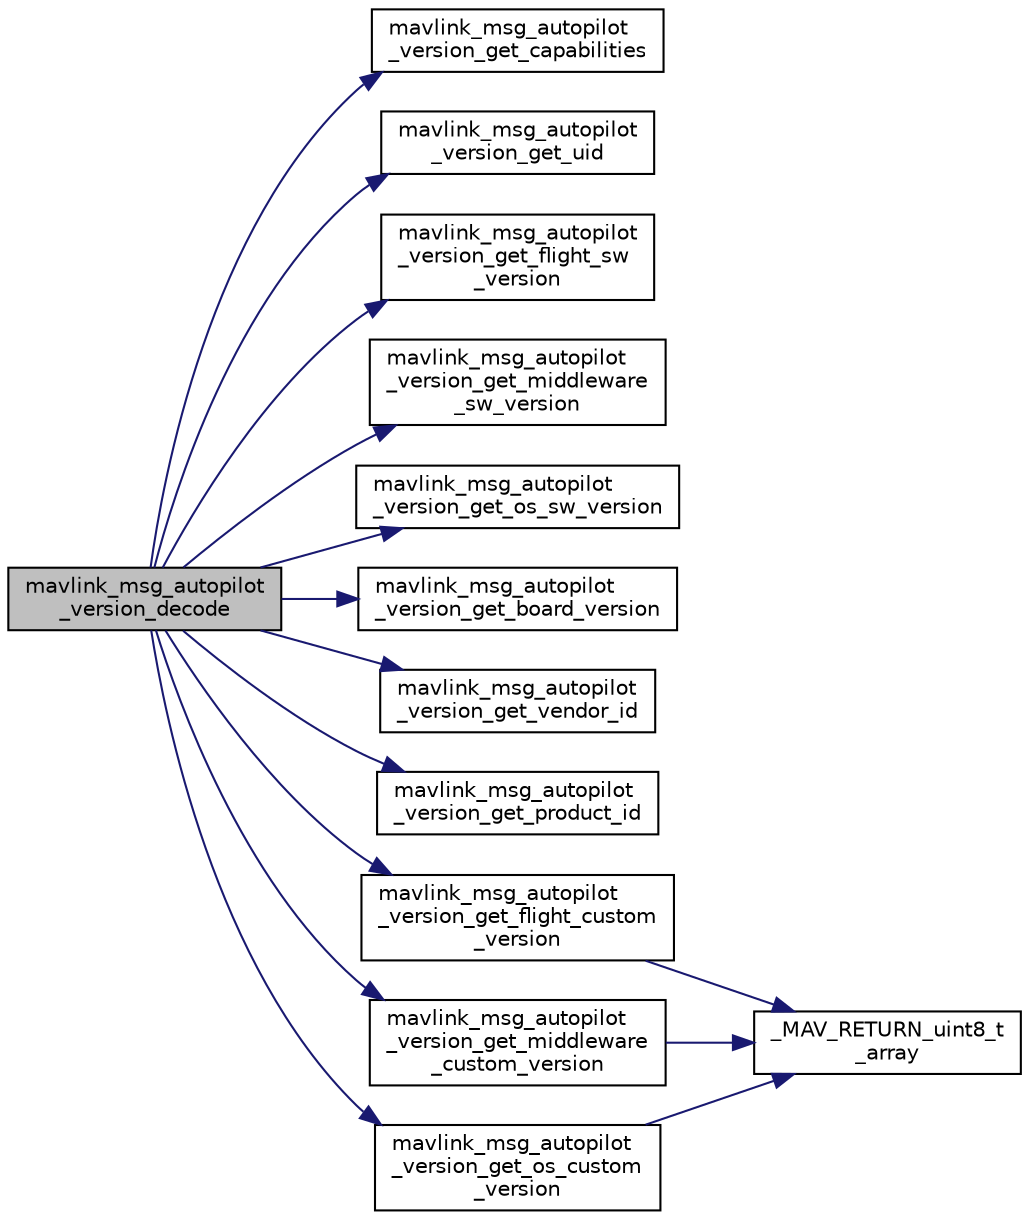 digraph "mavlink_msg_autopilot_version_decode"
{
 // INTERACTIVE_SVG=YES
  edge [fontname="Helvetica",fontsize="10",labelfontname="Helvetica",labelfontsize="10"];
  node [fontname="Helvetica",fontsize="10",shape=record];
  rankdir="LR";
  Node1 [label="mavlink_msg_autopilot\l_version_decode",height=0.2,width=0.4,color="black", fillcolor="grey75", style="filled" fontcolor="black"];
  Node1 -> Node2 [color="midnightblue",fontsize="10",style="solid",fontname="Helvetica"];
  Node2 [label="mavlink_msg_autopilot\l_version_get_capabilities",height=0.2,width=0.4,color="black", fillcolor="white", style="filled",URL="$mavlink__msg__autopilot__version_8h.html#a632934b066f13f00e441532105358e97",tooltip="Send a autopilot_version message. "];
  Node1 -> Node3 [color="midnightblue",fontsize="10",style="solid",fontname="Helvetica"];
  Node3 [label="mavlink_msg_autopilot\l_version_get_uid",height=0.2,width=0.4,color="black", fillcolor="white", style="filled",URL="$mavlink__msg__autopilot__version_8h.html#a735f663a9c854a2473b3efbb6471fa98",tooltip="Get field uid from autopilot_version message. "];
  Node1 -> Node4 [color="midnightblue",fontsize="10",style="solid",fontname="Helvetica"];
  Node4 [label="mavlink_msg_autopilot\l_version_get_flight_sw\l_version",height=0.2,width=0.4,color="black", fillcolor="white", style="filled",URL="$mavlink__msg__autopilot__version_8h.html#a8b115f2604dff23c2f06dac97224c5b9",tooltip="Get field flight_sw_version from autopilot_version message. "];
  Node1 -> Node5 [color="midnightblue",fontsize="10",style="solid",fontname="Helvetica"];
  Node5 [label="mavlink_msg_autopilot\l_version_get_middleware\l_sw_version",height=0.2,width=0.4,color="black", fillcolor="white", style="filled",URL="$mavlink__msg__autopilot__version_8h.html#a9380badad2530ec5326ba4b3e5e43f98",tooltip="Get field middleware_sw_version from autopilot_version message. "];
  Node1 -> Node6 [color="midnightblue",fontsize="10",style="solid",fontname="Helvetica"];
  Node6 [label="mavlink_msg_autopilot\l_version_get_os_sw_version",height=0.2,width=0.4,color="black", fillcolor="white", style="filled",URL="$mavlink__msg__autopilot__version_8h.html#a74ea8901d6ed16c8700930891779da26",tooltip="Get field os_sw_version from autopilot_version message. "];
  Node1 -> Node7 [color="midnightblue",fontsize="10",style="solid",fontname="Helvetica"];
  Node7 [label="mavlink_msg_autopilot\l_version_get_board_version",height=0.2,width=0.4,color="black", fillcolor="white", style="filled",URL="$mavlink__msg__autopilot__version_8h.html#ad92834754ad8bac5c6ed179cd85cb808",tooltip="Get field board_version from autopilot_version message. "];
  Node1 -> Node8 [color="midnightblue",fontsize="10",style="solid",fontname="Helvetica"];
  Node8 [label="mavlink_msg_autopilot\l_version_get_vendor_id",height=0.2,width=0.4,color="black", fillcolor="white", style="filled",URL="$mavlink__msg__autopilot__version_8h.html#a5ab0b270bbe45cbbbc2ca45d8cff7b5a",tooltip="Get field vendor_id from autopilot_version message. "];
  Node1 -> Node9 [color="midnightblue",fontsize="10",style="solid",fontname="Helvetica"];
  Node9 [label="mavlink_msg_autopilot\l_version_get_product_id",height=0.2,width=0.4,color="black", fillcolor="white", style="filled",URL="$mavlink__msg__autopilot__version_8h.html#a81469a6a66e527c6b139df79da6e4200",tooltip="Get field product_id from autopilot_version message. "];
  Node1 -> Node10 [color="midnightblue",fontsize="10",style="solid",fontname="Helvetica"];
  Node10 [label="mavlink_msg_autopilot\l_version_get_flight_custom\l_version",height=0.2,width=0.4,color="black", fillcolor="white", style="filled",URL="$mavlink__msg__autopilot__version_8h.html#ab07d8bb76fbec78840b1c4d9ac0594a6",tooltip="Get field flight_custom_version from autopilot_version message. "];
  Node10 -> Node11 [color="midnightblue",fontsize="10",style="solid",fontname="Helvetica"];
  Node11 [label="_MAV_RETURN_uint8_t\l_array",height=0.2,width=0.4,color="black", fillcolor="white", style="filled",URL="$v0_89_2protocol_8h.html#a0577ed5da38b4eed5472e27dc94026c3"];
  Node1 -> Node12 [color="midnightblue",fontsize="10",style="solid",fontname="Helvetica"];
  Node12 [label="mavlink_msg_autopilot\l_version_get_middleware\l_custom_version",height=0.2,width=0.4,color="black", fillcolor="white", style="filled",URL="$mavlink__msg__autopilot__version_8h.html#aaba17edf31e535fb2580f491839bbab0",tooltip="Get field middleware_custom_version from autopilot_version message. "];
  Node12 -> Node11 [color="midnightblue",fontsize="10",style="solid",fontname="Helvetica"];
  Node1 -> Node13 [color="midnightblue",fontsize="10",style="solid",fontname="Helvetica"];
  Node13 [label="mavlink_msg_autopilot\l_version_get_os_custom\l_version",height=0.2,width=0.4,color="black", fillcolor="white", style="filled",URL="$mavlink__msg__autopilot__version_8h.html#a8c3f58a93a7f7a20999a753aff7803f5",tooltip="Get field os_custom_version from autopilot_version message. "];
  Node13 -> Node11 [color="midnightblue",fontsize="10",style="solid",fontname="Helvetica"];
}
